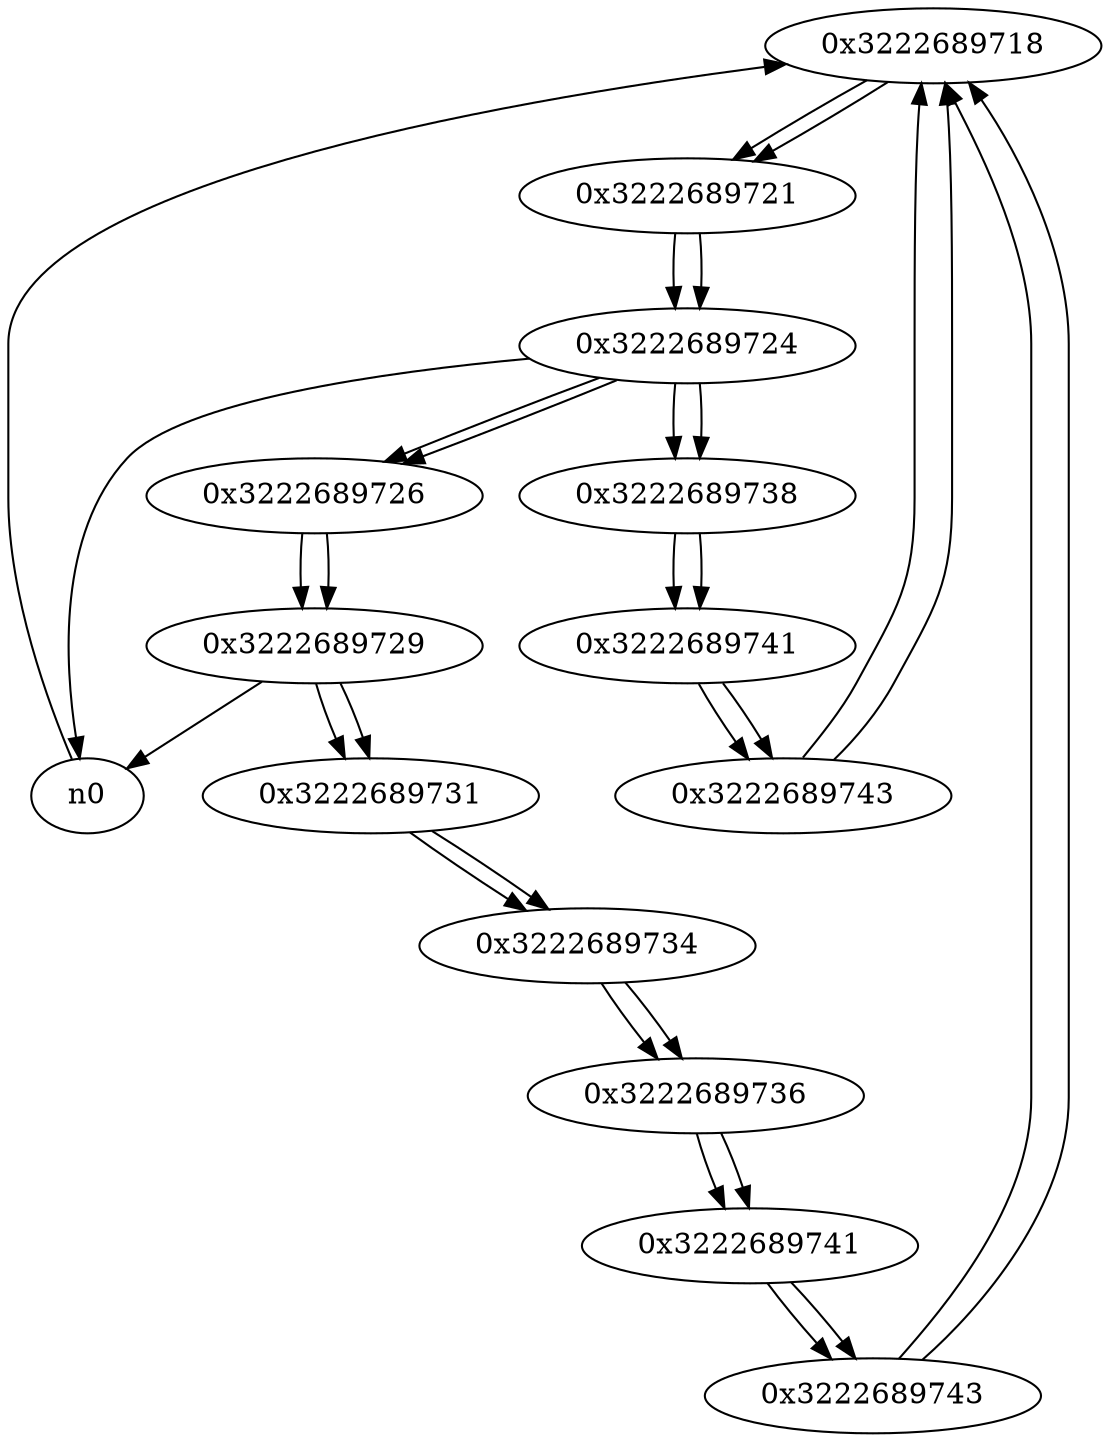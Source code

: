 digraph G{
/* nodes */
  n1 [label="0x3222689718"]
  n2 [label="0x3222689721"]
  n3 [label="0x3222689724"]
  n4 [label="0x3222689726"]
  n5 [label="0x3222689729"]
  n6 [label="0x3222689731"]
  n7 [label="0x3222689734"]
  n8 [label="0x3222689736"]
  n9 [label="0x3222689741"]
  n10 [label="0x3222689743"]
  n11 [label="0x3222689738"]
  n12 [label="0x3222689741"]
  n13 [label="0x3222689743"]
/* edges */
n1 -> n2;
n13 -> n1;
n10 -> n1;
n0 -> n1;
n2 -> n3;
n1 -> n2;
n3 -> n4;
n3 -> n11;
n3 -> n0;
n2 -> n3;
n4 -> n5;
n3 -> n4;
n5 -> n6;
n5 -> n0;
n4 -> n5;
n6 -> n7;
n5 -> n6;
n7 -> n8;
n6 -> n7;
n8 -> n9;
n7 -> n8;
n9 -> n10;
n8 -> n9;
n10 -> n1;
n9 -> n10;
n11 -> n12;
n3 -> n11;
n12 -> n13;
n11 -> n12;
n13 -> n1;
n12 -> n13;
}

